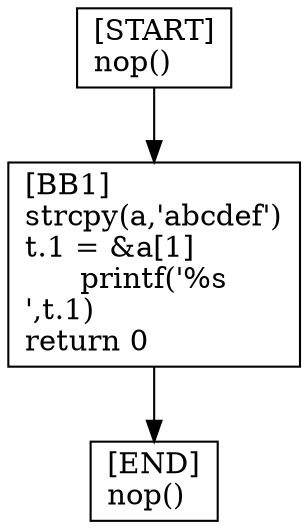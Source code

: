 digraph {
  node [shape=box]
  END [label="[END]\lnop()\l"];
  START [label="[START]\lnop()\l"];
  BB1 [label="[BB1]\lstrcpy(a,'abcdef')\lt.1 = &a[1]\lprintf('%s\n',t.1)\lreturn 0\l"];
  START -> BB1;
  BB1 -> END;
}
